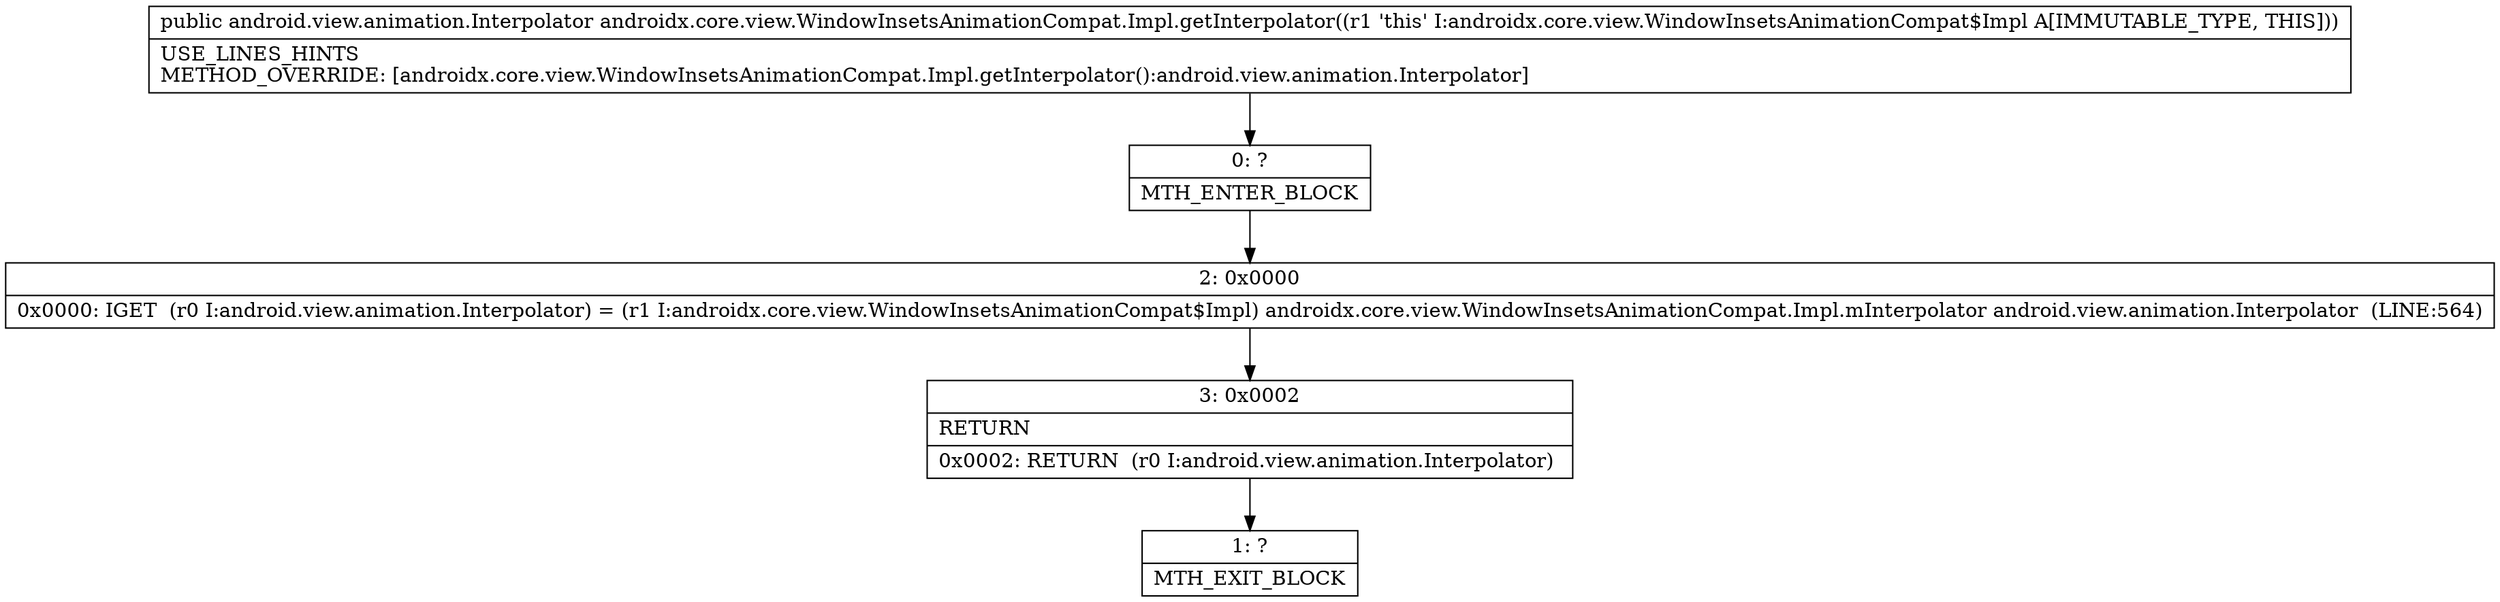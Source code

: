 digraph "CFG forandroidx.core.view.WindowInsetsAnimationCompat.Impl.getInterpolator()Landroid\/view\/animation\/Interpolator;" {
Node_0 [shape=record,label="{0\:\ ?|MTH_ENTER_BLOCK\l}"];
Node_2 [shape=record,label="{2\:\ 0x0000|0x0000: IGET  (r0 I:android.view.animation.Interpolator) = (r1 I:androidx.core.view.WindowInsetsAnimationCompat$Impl) androidx.core.view.WindowInsetsAnimationCompat.Impl.mInterpolator android.view.animation.Interpolator  (LINE:564)\l}"];
Node_3 [shape=record,label="{3\:\ 0x0002|RETURN\l|0x0002: RETURN  (r0 I:android.view.animation.Interpolator) \l}"];
Node_1 [shape=record,label="{1\:\ ?|MTH_EXIT_BLOCK\l}"];
MethodNode[shape=record,label="{public android.view.animation.Interpolator androidx.core.view.WindowInsetsAnimationCompat.Impl.getInterpolator((r1 'this' I:androidx.core.view.WindowInsetsAnimationCompat$Impl A[IMMUTABLE_TYPE, THIS]))  | USE_LINES_HINTS\lMETHOD_OVERRIDE: [androidx.core.view.WindowInsetsAnimationCompat.Impl.getInterpolator():android.view.animation.Interpolator]\l}"];
MethodNode -> Node_0;Node_0 -> Node_2;
Node_2 -> Node_3;
Node_3 -> Node_1;
}

